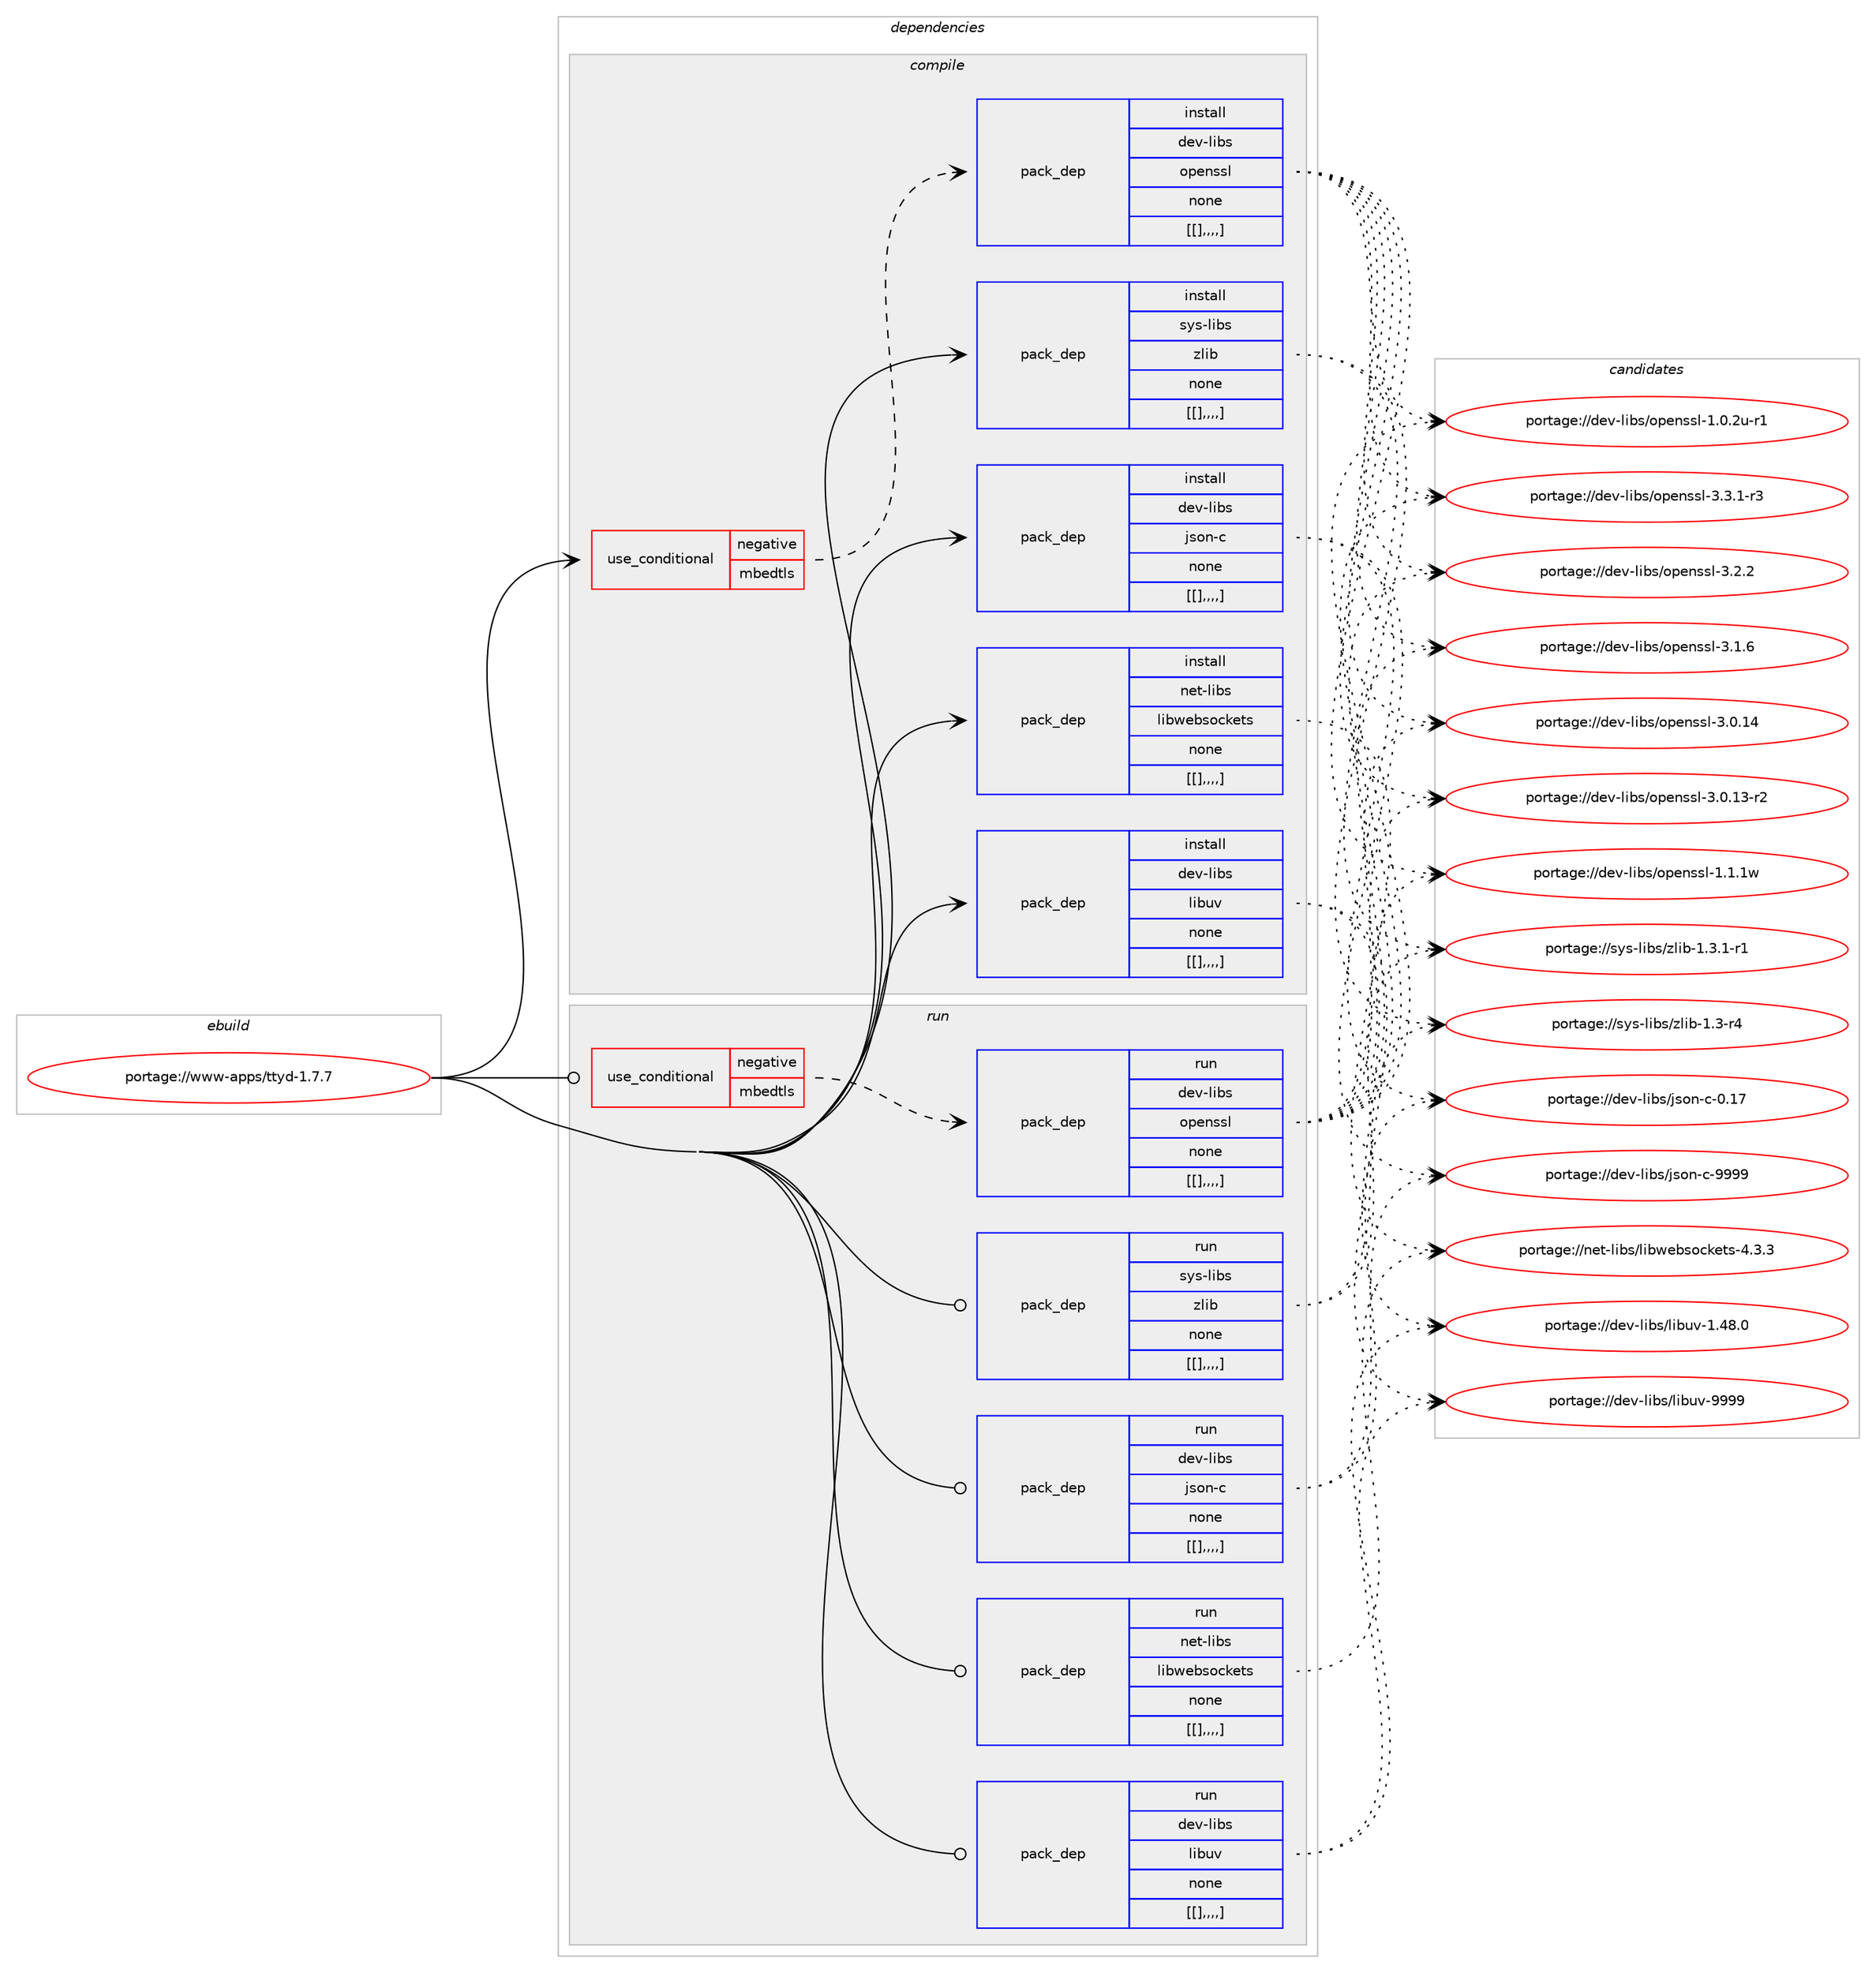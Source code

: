 digraph prolog {

# *************
# Graph options
# *************

newrank=true;
concentrate=true;
compound=true;
graph [rankdir=LR,fontname=Helvetica,fontsize=10,ranksep=1.5];#, ranksep=2.5, nodesep=0.2];
edge  [arrowhead=vee];
node  [fontname=Helvetica,fontsize=10];

# **********
# The ebuild
# **********

subgraph cluster_leftcol {
color=gray;
label=<<i>ebuild</i>>;
id [label="portage://www-apps/ttyd-1.7.7", color=red, width=4, href="../www-apps/ttyd-1.7.7.svg"];
}

# ****************
# The dependencies
# ****************

subgraph cluster_midcol {
color=gray;
label=<<i>dependencies</i>>;
subgraph cluster_compile {
fillcolor="#eeeeee";
style=filled;
label=<<i>compile</i>>;
subgraph cond124163 {
dependency466520 [label=<<TABLE BORDER="0" CELLBORDER="1" CELLSPACING="0" CELLPADDING="4"><TR><TD ROWSPAN="3" CELLPADDING="10">use_conditional</TD></TR><TR><TD>negative</TD></TR><TR><TD>mbedtls</TD></TR></TABLE>>, shape=none, color=red];
subgraph pack338915 {
dependency466521 [label=<<TABLE BORDER="0" CELLBORDER="1" CELLSPACING="0" CELLPADDING="4" WIDTH="220"><TR><TD ROWSPAN="6" CELLPADDING="30">pack_dep</TD></TR><TR><TD WIDTH="110">install</TD></TR><TR><TD>dev-libs</TD></TR><TR><TD>openssl</TD></TR><TR><TD>none</TD></TR><TR><TD>[[],,,,]</TD></TR></TABLE>>, shape=none, color=blue];
}
dependency466520:e -> dependency466521:w [weight=20,style="dashed",arrowhead="vee"];
}
id:e -> dependency466520:w [weight=20,style="solid",arrowhead="vee"];
subgraph pack338916 {
dependency466522 [label=<<TABLE BORDER="0" CELLBORDER="1" CELLSPACING="0" CELLPADDING="4" WIDTH="220"><TR><TD ROWSPAN="6" CELLPADDING="30">pack_dep</TD></TR><TR><TD WIDTH="110">install</TD></TR><TR><TD>dev-libs</TD></TR><TR><TD>json-c</TD></TR><TR><TD>none</TD></TR><TR><TD>[[],,,,]</TD></TR></TABLE>>, shape=none, color=blue];
}
id:e -> dependency466522:w [weight=20,style="solid",arrowhead="vee"];
subgraph pack338917 {
dependency466523 [label=<<TABLE BORDER="0" CELLBORDER="1" CELLSPACING="0" CELLPADDING="4" WIDTH="220"><TR><TD ROWSPAN="6" CELLPADDING="30">pack_dep</TD></TR><TR><TD WIDTH="110">install</TD></TR><TR><TD>dev-libs</TD></TR><TR><TD>libuv</TD></TR><TR><TD>none</TD></TR><TR><TD>[[],,,,]</TD></TR></TABLE>>, shape=none, color=blue];
}
id:e -> dependency466523:w [weight=20,style="solid",arrowhead="vee"];
subgraph pack338918 {
dependency466524 [label=<<TABLE BORDER="0" CELLBORDER="1" CELLSPACING="0" CELLPADDING="4" WIDTH="220"><TR><TD ROWSPAN="6" CELLPADDING="30">pack_dep</TD></TR><TR><TD WIDTH="110">install</TD></TR><TR><TD>net-libs</TD></TR><TR><TD>libwebsockets</TD></TR><TR><TD>none</TD></TR><TR><TD>[[],,,,]</TD></TR></TABLE>>, shape=none, color=blue];
}
id:e -> dependency466524:w [weight=20,style="solid",arrowhead="vee"];
subgraph pack338919 {
dependency466525 [label=<<TABLE BORDER="0" CELLBORDER="1" CELLSPACING="0" CELLPADDING="4" WIDTH="220"><TR><TD ROWSPAN="6" CELLPADDING="30">pack_dep</TD></TR><TR><TD WIDTH="110">install</TD></TR><TR><TD>sys-libs</TD></TR><TR><TD>zlib</TD></TR><TR><TD>none</TD></TR><TR><TD>[[],,,,]</TD></TR></TABLE>>, shape=none, color=blue];
}
id:e -> dependency466525:w [weight=20,style="solid",arrowhead="vee"];
}
subgraph cluster_compileandrun {
fillcolor="#eeeeee";
style=filled;
label=<<i>compile and run</i>>;
}
subgraph cluster_run {
fillcolor="#eeeeee";
style=filled;
label=<<i>run</i>>;
subgraph cond124164 {
dependency466526 [label=<<TABLE BORDER="0" CELLBORDER="1" CELLSPACING="0" CELLPADDING="4"><TR><TD ROWSPAN="3" CELLPADDING="10">use_conditional</TD></TR><TR><TD>negative</TD></TR><TR><TD>mbedtls</TD></TR></TABLE>>, shape=none, color=red];
subgraph pack338920 {
dependency466527 [label=<<TABLE BORDER="0" CELLBORDER="1" CELLSPACING="0" CELLPADDING="4" WIDTH="220"><TR><TD ROWSPAN="6" CELLPADDING="30">pack_dep</TD></TR><TR><TD WIDTH="110">run</TD></TR><TR><TD>dev-libs</TD></TR><TR><TD>openssl</TD></TR><TR><TD>none</TD></TR><TR><TD>[[],,,,]</TD></TR></TABLE>>, shape=none, color=blue];
}
dependency466526:e -> dependency466527:w [weight=20,style="dashed",arrowhead="vee"];
}
id:e -> dependency466526:w [weight=20,style="solid",arrowhead="odot"];
subgraph pack338921 {
dependency466528 [label=<<TABLE BORDER="0" CELLBORDER="1" CELLSPACING="0" CELLPADDING="4" WIDTH="220"><TR><TD ROWSPAN="6" CELLPADDING="30">pack_dep</TD></TR><TR><TD WIDTH="110">run</TD></TR><TR><TD>dev-libs</TD></TR><TR><TD>json-c</TD></TR><TR><TD>none</TD></TR><TR><TD>[[],,,,]</TD></TR></TABLE>>, shape=none, color=blue];
}
id:e -> dependency466528:w [weight=20,style="solid",arrowhead="odot"];
subgraph pack338922 {
dependency466529 [label=<<TABLE BORDER="0" CELLBORDER="1" CELLSPACING="0" CELLPADDING="4" WIDTH="220"><TR><TD ROWSPAN="6" CELLPADDING="30">pack_dep</TD></TR><TR><TD WIDTH="110">run</TD></TR><TR><TD>dev-libs</TD></TR><TR><TD>libuv</TD></TR><TR><TD>none</TD></TR><TR><TD>[[],,,,]</TD></TR></TABLE>>, shape=none, color=blue];
}
id:e -> dependency466529:w [weight=20,style="solid",arrowhead="odot"];
subgraph pack338923 {
dependency466530 [label=<<TABLE BORDER="0" CELLBORDER="1" CELLSPACING="0" CELLPADDING="4" WIDTH="220"><TR><TD ROWSPAN="6" CELLPADDING="30">pack_dep</TD></TR><TR><TD WIDTH="110">run</TD></TR><TR><TD>net-libs</TD></TR><TR><TD>libwebsockets</TD></TR><TR><TD>none</TD></TR><TR><TD>[[],,,,]</TD></TR></TABLE>>, shape=none, color=blue];
}
id:e -> dependency466530:w [weight=20,style="solid",arrowhead="odot"];
subgraph pack338924 {
dependency466531 [label=<<TABLE BORDER="0" CELLBORDER="1" CELLSPACING="0" CELLPADDING="4" WIDTH="220"><TR><TD ROWSPAN="6" CELLPADDING="30">pack_dep</TD></TR><TR><TD WIDTH="110">run</TD></TR><TR><TD>sys-libs</TD></TR><TR><TD>zlib</TD></TR><TR><TD>none</TD></TR><TR><TD>[[],,,,]</TD></TR></TABLE>>, shape=none, color=blue];
}
id:e -> dependency466531:w [weight=20,style="solid",arrowhead="odot"];
}
}

# **************
# The candidates
# **************

subgraph cluster_choices {
rank=same;
color=gray;
label=<<i>candidates</i>>;

subgraph choice338915 {
color=black;
nodesep=1;
choice1001011184510810598115471111121011101151151084551465146494511451 [label="portage://dev-libs/openssl-3.3.1-r3", color=red, width=4,href="../dev-libs/openssl-3.3.1-r3.svg"];
choice100101118451081059811547111112101110115115108455146504650 [label="portage://dev-libs/openssl-3.2.2", color=red, width=4,href="../dev-libs/openssl-3.2.2.svg"];
choice100101118451081059811547111112101110115115108455146494654 [label="portage://dev-libs/openssl-3.1.6", color=red, width=4,href="../dev-libs/openssl-3.1.6.svg"];
choice10010111845108105981154711111210111011511510845514648464952 [label="portage://dev-libs/openssl-3.0.14", color=red, width=4,href="../dev-libs/openssl-3.0.14.svg"];
choice100101118451081059811547111112101110115115108455146484649514511450 [label="portage://dev-libs/openssl-3.0.13-r2", color=red, width=4,href="../dev-libs/openssl-3.0.13-r2.svg"];
choice100101118451081059811547111112101110115115108454946494649119 [label="portage://dev-libs/openssl-1.1.1w", color=red, width=4,href="../dev-libs/openssl-1.1.1w.svg"];
choice1001011184510810598115471111121011101151151084549464846501174511449 [label="portage://dev-libs/openssl-1.0.2u-r1", color=red, width=4,href="../dev-libs/openssl-1.0.2u-r1.svg"];
dependency466521:e -> choice1001011184510810598115471111121011101151151084551465146494511451:w [style=dotted,weight="100"];
dependency466521:e -> choice100101118451081059811547111112101110115115108455146504650:w [style=dotted,weight="100"];
dependency466521:e -> choice100101118451081059811547111112101110115115108455146494654:w [style=dotted,weight="100"];
dependency466521:e -> choice10010111845108105981154711111210111011511510845514648464952:w [style=dotted,weight="100"];
dependency466521:e -> choice100101118451081059811547111112101110115115108455146484649514511450:w [style=dotted,weight="100"];
dependency466521:e -> choice100101118451081059811547111112101110115115108454946494649119:w [style=dotted,weight="100"];
dependency466521:e -> choice1001011184510810598115471111121011101151151084549464846501174511449:w [style=dotted,weight="100"];
}
subgraph choice338916 {
color=black;
nodesep=1;
choice10010111845108105981154710611511111045994557575757 [label="portage://dev-libs/json-c-9999", color=red, width=4,href="../dev-libs/json-c-9999.svg"];
choice10010111845108105981154710611511111045994548464955 [label="portage://dev-libs/json-c-0.17", color=red, width=4,href="../dev-libs/json-c-0.17.svg"];
dependency466522:e -> choice10010111845108105981154710611511111045994557575757:w [style=dotted,weight="100"];
dependency466522:e -> choice10010111845108105981154710611511111045994548464955:w [style=dotted,weight="100"];
}
subgraph choice338917 {
color=black;
nodesep=1;
choice100101118451081059811547108105981171184557575757 [label="portage://dev-libs/libuv-9999", color=red, width=4,href="../dev-libs/libuv-9999.svg"];
choice1001011184510810598115471081059811711845494652564648 [label="portage://dev-libs/libuv-1.48.0", color=red, width=4,href="../dev-libs/libuv-1.48.0.svg"];
dependency466523:e -> choice100101118451081059811547108105981171184557575757:w [style=dotted,weight="100"];
dependency466523:e -> choice1001011184510810598115471081059811711845494652564648:w [style=dotted,weight="100"];
}
subgraph choice338918 {
color=black;
nodesep=1;
choice110101116451081059811547108105981191019811511199107101116115455246514651 [label="portage://net-libs/libwebsockets-4.3.3", color=red, width=4,href="../net-libs/libwebsockets-4.3.3.svg"];
dependency466524:e -> choice110101116451081059811547108105981191019811511199107101116115455246514651:w [style=dotted,weight="100"];
}
subgraph choice338919 {
color=black;
nodesep=1;
choice115121115451081059811547122108105984549465146494511449 [label="portage://sys-libs/zlib-1.3.1-r1", color=red, width=4,href="../sys-libs/zlib-1.3.1-r1.svg"];
choice11512111545108105981154712210810598454946514511452 [label="portage://sys-libs/zlib-1.3-r4", color=red, width=4,href="../sys-libs/zlib-1.3-r4.svg"];
dependency466525:e -> choice115121115451081059811547122108105984549465146494511449:w [style=dotted,weight="100"];
dependency466525:e -> choice11512111545108105981154712210810598454946514511452:w [style=dotted,weight="100"];
}
subgraph choice338920 {
color=black;
nodesep=1;
choice1001011184510810598115471111121011101151151084551465146494511451 [label="portage://dev-libs/openssl-3.3.1-r3", color=red, width=4,href="../dev-libs/openssl-3.3.1-r3.svg"];
choice100101118451081059811547111112101110115115108455146504650 [label="portage://dev-libs/openssl-3.2.2", color=red, width=4,href="../dev-libs/openssl-3.2.2.svg"];
choice100101118451081059811547111112101110115115108455146494654 [label="portage://dev-libs/openssl-3.1.6", color=red, width=4,href="../dev-libs/openssl-3.1.6.svg"];
choice10010111845108105981154711111210111011511510845514648464952 [label="portage://dev-libs/openssl-3.0.14", color=red, width=4,href="../dev-libs/openssl-3.0.14.svg"];
choice100101118451081059811547111112101110115115108455146484649514511450 [label="portage://dev-libs/openssl-3.0.13-r2", color=red, width=4,href="../dev-libs/openssl-3.0.13-r2.svg"];
choice100101118451081059811547111112101110115115108454946494649119 [label="portage://dev-libs/openssl-1.1.1w", color=red, width=4,href="../dev-libs/openssl-1.1.1w.svg"];
choice1001011184510810598115471111121011101151151084549464846501174511449 [label="portage://dev-libs/openssl-1.0.2u-r1", color=red, width=4,href="../dev-libs/openssl-1.0.2u-r1.svg"];
dependency466527:e -> choice1001011184510810598115471111121011101151151084551465146494511451:w [style=dotted,weight="100"];
dependency466527:e -> choice100101118451081059811547111112101110115115108455146504650:w [style=dotted,weight="100"];
dependency466527:e -> choice100101118451081059811547111112101110115115108455146494654:w [style=dotted,weight="100"];
dependency466527:e -> choice10010111845108105981154711111210111011511510845514648464952:w [style=dotted,weight="100"];
dependency466527:e -> choice100101118451081059811547111112101110115115108455146484649514511450:w [style=dotted,weight="100"];
dependency466527:e -> choice100101118451081059811547111112101110115115108454946494649119:w [style=dotted,weight="100"];
dependency466527:e -> choice1001011184510810598115471111121011101151151084549464846501174511449:w [style=dotted,weight="100"];
}
subgraph choice338921 {
color=black;
nodesep=1;
choice10010111845108105981154710611511111045994557575757 [label="portage://dev-libs/json-c-9999", color=red, width=4,href="../dev-libs/json-c-9999.svg"];
choice10010111845108105981154710611511111045994548464955 [label="portage://dev-libs/json-c-0.17", color=red, width=4,href="../dev-libs/json-c-0.17.svg"];
dependency466528:e -> choice10010111845108105981154710611511111045994557575757:w [style=dotted,weight="100"];
dependency466528:e -> choice10010111845108105981154710611511111045994548464955:w [style=dotted,weight="100"];
}
subgraph choice338922 {
color=black;
nodesep=1;
choice100101118451081059811547108105981171184557575757 [label="portage://dev-libs/libuv-9999", color=red, width=4,href="../dev-libs/libuv-9999.svg"];
choice1001011184510810598115471081059811711845494652564648 [label="portage://dev-libs/libuv-1.48.0", color=red, width=4,href="../dev-libs/libuv-1.48.0.svg"];
dependency466529:e -> choice100101118451081059811547108105981171184557575757:w [style=dotted,weight="100"];
dependency466529:e -> choice1001011184510810598115471081059811711845494652564648:w [style=dotted,weight="100"];
}
subgraph choice338923 {
color=black;
nodesep=1;
choice110101116451081059811547108105981191019811511199107101116115455246514651 [label="portage://net-libs/libwebsockets-4.3.3", color=red, width=4,href="../net-libs/libwebsockets-4.3.3.svg"];
dependency466530:e -> choice110101116451081059811547108105981191019811511199107101116115455246514651:w [style=dotted,weight="100"];
}
subgraph choice338924 {
color=black;
nodesep=1;
choice115121115451081059811547122108105984549465146494511449 [label="portage://sys-libs/zlib-1.3.1-r1", color=red, width=4,href="../sys-libs/zlib-1.3.1-r1.svg"];
choice11512111545108105981154712210810598454946514511452 [label="portage://sys-libs/zlib-1.3-r4", color=red, width=4,href="../sys-libs/zlib-1.3-r4.svg"];
dependency466531:e -> choice115121115451081059811547122108105984549465146494511449:w [style=dotted,weight="100"];
dependency466531:e -> choice11512111545108105981154712210810598454946514511452:w [style=dotted,weight="100"];
}
}

}
